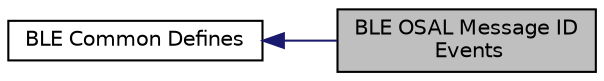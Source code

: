 digraph "BLE OSAL Message ID Events"
{
  edge [fontname="Helvetica",fontsize="10",labelfontname="Helvetica",labelfontsize="10"];
  node [fontname="Helvetica",fontsize="10",shape=record];
  rankdir=LR;
  Node0 [label="BLE OSAL Message ID\l Events",height=0.2,width=0.4,color="black", fillcolor="grey75", style="filled" fontcolor="black"];
  Node1 [label="BLE Common Defines",height=0.2,width=0.4,color="black", fillcolor="white", style="filled",URL="$group___b_l_e___c_o_m_m_o_n___d_e_f_i_n_e_s.html"];
  Node1->Node0 [shape=plaintext, color="midnightblue", dir="back", style="solid"];
}
